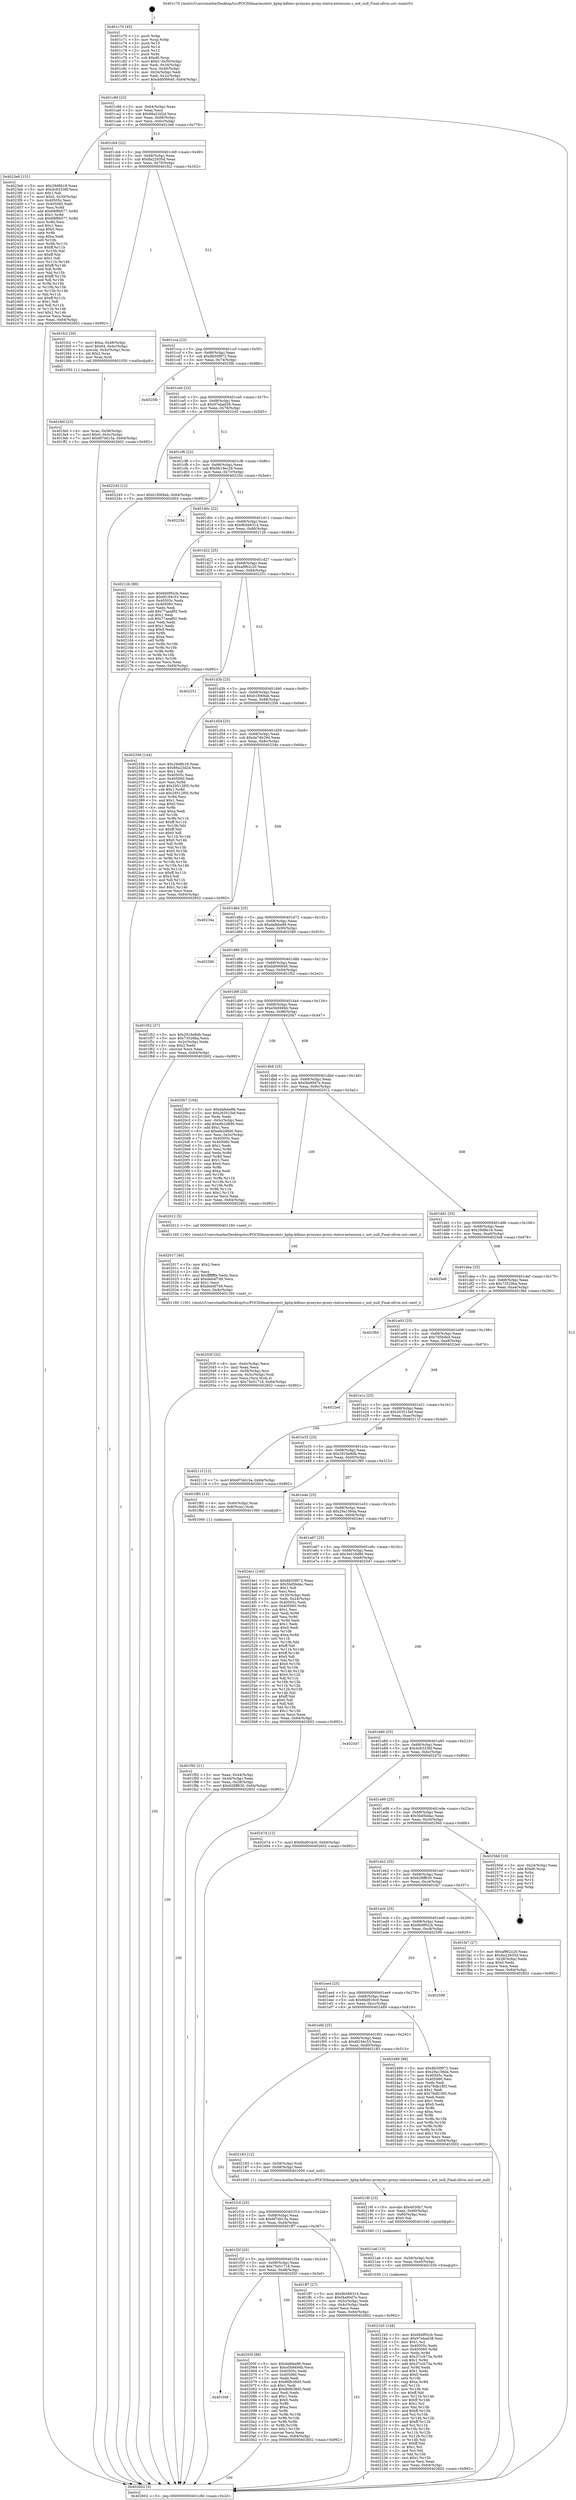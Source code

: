 digraph "0x401c70" {
  label = "0x401c70 (/mnt/c/Users/mathe/Desktop/tcc/POCII/binaries/extr_kphp-kdbmc-proxymc-proxy-statsx-extension.c_not_null_Final-ollvm.out::main(0))"
  labelloc = "t"
  node[shape=record]

  Entry [label="",width=0.3,height=0.3,shape=circle,fillcolor=black,style=filled]
  "0x401c9d" [label="{
     0x401c9d [23]\l
     | [instrs]\l
     &nbsp;&nbsp;0x401c9d \<+3\>: mov -0x64(%rbp),%eax\l
     &nbsp;&nbsp;0x401ca0 \<+2\>: mov %eax,%ecx\l
     &nbsp;&nbsp;0x401ca2 \<+6\>: sub $0x88a23d2d,%ecx\l
     &nbsp;&nbsp;0x401ca8 \<+3\>: mov %eax,-0x68(%rbp)\l
     &nbsp;&nbsp;0x401cab \<+3\>: mov %ecx,-0x6c(%rbp)\l
     &nbsp;&nbsp;0x401cae \<+6\>: je 00000000004023e6 \<main+0x776\>\l
  }"]
  "0x4023e6" [label="{
     0x4023e6 [151]\l
     | [instrs]\l
     &nbsp;&nbsp;0x4023e6 \<+5\>: mov $0x29d8b18,%eax\l
     &nbsp;&nbsp;0x4023eb \<+5\>: mov $0x4c63336f,%ecx\l
     &nbsp;&nbsp;0x4023f0 \<+2\>: mov $0x1,%dl\l
     &nbsp;&nbsp;0x4023f2 \<+7\>: movl $0x0,-0x30(%rbp)\l
     &nbsp;&nbsp;0x4023f9 \<+7\>: mov 0x40505c,%esi\l
     &nbsp;&nbsp;0x402400 \<+7\>: mov 0x405060,%edi\l
     &nbsp;&nbsp;0x402407 \<+3\>: mov %esi,%r8d\l
     &nbsp;&nbsp;0x40240a \<+7\>: add $0x68f8b077,%r8d\l
     &nbsp;&nbsp;0x402411 \<+4\>: sub $0x1,%r8d\l
     &nbsp;&nbsp;0x402415 \<+7\>: sub $0x68f8b077,%r8d\l
     &nbsp;&nbsp;0x40241c \<+4\>: imul %r8d,%esi\l
     &nbsp;&nbsp;0x402420 \<+3\>: and $0x1,%esi\l
     &nbsp;&nbsp;0x402423 \<+3\>: cmp $0x0,%esi\l
     &nbsp;&nbsp;0x402426 \<+4\>: sete %r9b\l
     &nbsp;&nbsp;0x40242a \<+3\>: cmp $0xa,%edi\l
     &nbsp;&nbsp;0x40242d \<+4\>: setl %r10b\l
     &nbsp;&nbsp;0x402431 \<+3\>: mov %r9b,%r11b\l
     &nbsp;&nbsp;0x402434 \<+4\>: xor $0xff,%r11b\l
     &nbsp;&nbsp;0x402438 \<+3\>: mov %r10b,%bl\l
     &nbsp;&nbsp;0x40243b \<+3\>: xor $0xff,%bl\l
     &nbsp;&nbsp;0x40243e \<+3\>: xor $0x1,%dl\l
     &nbsp;&nbsp;0x402441 \<+3\>: mov %r11b,%r14b\l
     &nbsp;&nbsp;0x402444 \<+4\>: and $0xff,%r14b\l
     &nbsp;&nbsp;0x402448 \<+3\>: and %dl,%r9b\l
     &nbsp;&nbsp;0x40244b \<+3\>: mov %bl,%r15b\l
     &nbsp;&nbsp;0x40244e \<+4\>: and $0xff,%r15b\l
     &nbsp;&nbsp;0x402452 \<+3\>: and %dl,%r10b\l
     &nbsp;&nbsp;0x402455 \<+3\>: or %r9b,%r14b\l
     &nbsp;&nbsp;0x402458 \<+3\>: or %r10b,%r15b\l
     &nbsp;&nbsp;0x40245b \<+3\>: xor %r15b,%r14b\l
     &nbsp;&nbsp;0x40245e \<+3\>: or %bl,%r11b\l
     &nbsp;&nbsp;0x402461 \<+4\>: xor $0xff,%r11b\l
     &nbsp;&nbsp;0x402465 \<+3\>: or $0x1,%dl\l
     &nbsp;&nbsp;0x402468 \<+3\>: and %dl,%r11b\l
     &nbsp;&nbsp;0x40246b \<+3\>: or %r11b,%r14b\l
     &nbsp;&nbsp;0x40246e \<+4\>: test $0x1,%r14b\l
     &nbsp;&nbsp;0x402472 \<+3\>: cmovne %ecx,%eax\l
     &nbsp;&nbsp;0x402475 \<+3\>: mov %eax,-0x64(%rbp)\l
     &nbsp;&nbsp;0x402478 \<+5\>: jmp 0000000000402602 \<main+0x992\>\l
  }"]
  "0x401cb4" [label="{
     0x401cb4 [22]\l
     | [instrs]\l
     &nbsp;&nbsp;0x401cb4 \<+5\>: jmp 0000000000401cb9 \<main+0x49\>\l
     &nbsp;&nbsp;0x401cb9 \<+3\>: mov -0x68(%rbp),%eax\l
     &nbsp;&nbsp;0x401cbc \<+5\>: sub $0x8a22935d,%eax\l
     &nbsp;&nbsp;0x401cc1 \<+3\>: mov %eax,-0x70(%rbp)\l
     &nbsp;&nbsp;0x401cc4 \<+6\>: je 0000000000401fc2 \<main+0x352\>\l
  }"]
  Exit [label="",width=0.3,height=0.3,shape=circle,fillcolor=black,style=filled,peripheries=2]
  "0x401fc2" [label="{
     0x401fc2 [30]\l
     | [instrs]\l
     &nbsp;&nbsp;0x401fc2 \<+7\>: movl $0xa,-0x48(%rbp)\l
     &nbsp;&nbsp;0x401fc9 \<+7\>: movl $0x64,-0x4c(%rbp)\l
     &nbsp;&nbsp;0x401fd0 \<+4\>: movslq -0x4c(%rbp),%rax\l
     &nbsp;&nbsp;0x401fd4 \<+4\>: shl $0x2,%rax\l
     &nbsp;&nbsp;0x401fd8 \<+3\>: mov %rax,%rdi\l
     &nbsp;&nbsp;0x401fdb \<+5\>: call 0000000000401050 \<malloc@plt\>\l
     | [calls]\l
     &nbsp;&nbsp;0x401050 \{1\} (unknown)\l
  }"]
  "0x401cca" [label="{
     0x401cca [22]\l
     | [instrs]\l
     &nbsp;&nbsp;0x401cca \<+5\>: jmp 0000000000401ccf \<main+0x5f\>\l
     &nbsp;&nbsp;0x401ccf \<+3\>: mov -0x68(%rbp),%eax\l
     &nbsp;&nbsp;0x401cd2 \<+5\>: sub $0x8b50f972,%eax\l
     &nbsp;&nbsp;0x401cd7 \<+3\>: mov %eax,-0x74(%rbp)\l
     &nbsp;&nbsp;0x401cda \<+6\>: je 00000000004025fb \<main+0x98b\>\l
  }"]
  "0x4021b5" [label="{
     0x4021b5 [144]\l
     | [instrs]\l
     &nbsp;&nbsp;0x4021b5 \<+5\>: mov $0x6b0f92cb,%eax\l
     &nbsp;&nbsp;0x4021ba \<+5\>: mov $0x97ebad38,%esi\l
     &nbsp;&nbsp;0x4021bf \<+2\>: mov $0x1,%cl\l
     &nbsp;&nbsp;0x4021c1 \<+7\>: mov 0x40505c,%edx\l
     &nbsp;&nbsp;0x4021c8 \<+8\>: mov 0x405060,%r8d\l
     &nbsp;&nbsp;0x4021d0 \<+3\>: mov %edx,%r9d\l
     &nbsp;&nbsp;0x4021d3 \<+7\>: sub $0x37ccb73a,%r9d\l
     &nbsp;&nbsp;0x4021da \<+4\>: sub $0x1,%r9d\l
     &nbsp;&nbsp;0x4021de \<+7\>: add $0x37ccb73a,%r9d\l
     &nbsp;&nbsp;0x4021e5 \<+4\>: imul %r9d,%edx\l
     &nbsp;&nbsp;0x4021e9 \<+3\>: and $0x1,%edx\l
     &nbsp;&nbsp;0x4021ec \<+3\>: cmp $0x0,%edx\l
     &nbsp;&nbsp;0x4021ef \<+4\>: sete %r10b\l
     &nbsp;&nbsp;0x4021f3 \<+4\>: cmp $0xa,%r8d\l
     &nbsp;&nbsp;0x4021f7 \<+4\>: setl %r11b\l
     &nbsp;&nbsp;0x4021fb \<+3\>: mov %r10b,%bl\l
     &nbsp;&nbsp;0x4021fe \<+3\>: xor $0xff,%bl\l
     &nbsp;&nbsp;0x402201 \<+3\>: mov %r11b,%r14b\l
     &nbsp;&nbsp;0x402204 \<+4\>: xor $0xff,%r14b\l
     &nbsp;&nbsp;0x402208 \<+3\>: xor $0x1,%cl\l
     &nbsp;&nbsp;0x40220b \<+3\>: mov %bl,%r15b\l
     &nbsp;&nbsp;0x40220e \<+4\>: and $0xff,%r15b\l
     &nbsp;&nbsp;0x402212 \<+3\>: and %cl,%r10b\l
     &nbsp;&nbsp;0x402215 \<+3\>: mov %r14b,%r12b\l
     &nbsp;&nbsp;0x402218 \<+4\>: and $0xff,%r12b\l
     &nbsp;&nbsp;0x40221c \<+3\>: and %cl,%r11b\l
     &nbsp;&nbsp;0x40221f \<+3\>: or %r10b,%r15b\l
     &nbsp;&nbsp;0x402222 \<+3\>: or %r11b,%r12b\l
     &nbsp;&nbsp;0x402225 \<+3\>: xor %r12b,%r15b\l
     &nbsp;&nbsp;0x402228 \<+3\>: or %r14b,%bl\l
     &nbsp;&nbsp;0x40222b \<+3\>: xor $0xff,%bl\l
     &nbsp;&nbsp;0x40222e \<+3\>: or $0x1,%cl\l
     &nbsp;&nbsp;0x402231 \<+2\>: and %cl,%bl\l
     &nbsp;&nbsp;0x402233 \<+3\>: or %bl,%r15b\l
     &nbsp;&nbsp;0x402236 \<+4\>: test $0x1,%r15b\l
     &nbsp;&nbsp;0x40223a \<+3\>: cmovne %esi,%eax\l
     &nbsp;&nbsp;0x40223d \<+3\>: mov %eax,-0x64(%rbp)\l
     &nbsp;&nbsp;0x402240 \<+5\>: jmp 0000000000402602 \<main+0x992\>\l
  }"]
  "0x4025fb" [label="{
     0x4025fb\l
  }", style=dashed]
  "0x401ce0" [label="{
     0x401ce0 [22]\l
     | [instrs]\l
     &nbsp;&nbsp;0x401ce0 \<+5\>: jmp 0000000000401ce5 \<main+0x75\>\l
     &nbsp;&nbsp;0x401ce5 \<+3\>: mov -0x68(%rbp),%eax\l
     &nbsp;&nbsp;0x401ce8 \<+5\>: sub $0x97ebad38,%eax\l
     &nbsp;&nbsp;0x401ced \<+3\>: mov %eax,-0x78(%rbp)\l
     &nbsp;&nbsp;0x401cf0 \<+6\>: je 0000000000402245 \<main+0x5d5\>\l
  }"]
  "0x4021a6" [label="{
     0x4021a6 [15]\l
     | [instrs]\l
     &nbsp;&nbsp;0x4021a6 \<+4\>: mov -0x58(%rbp),%rdi\l
     &nbsp;&nbsp;0x4021aa \<+6\>: mov %eax,-0xe0(%rbp)\l
     &nbsp;&nbsp;0x4021b0 \<+5\>: call 0000000000401030 \<free@plt\>\l
     | [calls]\l
     &nbsp;&nbsp;0x401030 \{1\} (unknown)\l
  }"]
  "0x402245" [label="{
     0x402245 [12]\l
     | [instrs]\l
     &nbsp;&nbsp;0x402245 \<+7\>: movl $0xb1f069ab,-0x64(%rbp)\l
     &nbsp;&nbsp;0x40224c \<+5\>: jmp 0000000000402602 \<main+0x992\>\l
  }"]
  "0x401cf6" [label="{
     0x401cf6 [22]\l
     | [instrs]\l
     &nbsp;&nbsp;0x401cf6 \<+5\>: jmp 0000000000401cfb \<main+0x8b\>\l
     &nbsp;&nbsp;0x401cfb \<+3\>: mov -0x68(%rbp),%eax\l
     &nbsp;&nbsp;0x401cfe \<+5\>: sub $0x9b19ec28,%eax\l
     &nbsp;&nbsp;0x401d03 \<+3\>: mov %eax,-0x7c(%rbp)\l
     &nbsp;&nbsp;0x401d06 \<+6\>: je 000000000040225d \<main+0x5ed\>\l
  }"]
  "0x40218f" [label="{
     0x40218f [23]\l
     | [instrs]\l
     &nbsp;&nbsp;0x40218f \<+10\>: movabs $0x4030b7,%rdi\l
     &nbsp;&nbsp;0x402199 \<+3\>: mov %eax,-0x60(%rbp)\l
     &nbsp;&nbsp;0x40219c \<+3\>: mov -0x60(%rbp),%esi\l
     &nbsp;&nbsp;0x40219f \<+2\>: mov $0x0,%al\l
     &nbsp;&nbsp;0x4021a1 \<+5\>: call 0000000000401040 \<printf@plt\>\l
     | [calls]\l
     &nbsp;&nbsp;0x401040 \{1\} (unknown)\l
  }"]
  "0x40225d" [label="{
     0x40225d\l
  }", style=dashed]
  "0x401d0c" [label="{
     0x401d0c [22]\l
     | [instrs]\l
     &nbsp;&nbsp;0x401d0c \<+5\>: jmp 0000000000401d11 \<main+0xa1\>\l
     &nbsp;&nbsp;0x401d11 \<+3\>: mov -0x68(%rbp),%eax\l
     &nbsp;&nbsp;0x401d14 \<+5\>: sub $0x9b566314,%eax\l
     &nbsp;&nbsp;0x401d19 \<+3\>: mov %eax,-0x80(%rbp)\l
     &nbsp;&nbsp;0x401d1c \<+6\>: je 000000000040212b \<main+0x4bb\>\l
  }"]
  "0x401f48" [label="{
     0x401f48\l
  }", style=dashed]
  "0x40212b" [label="{
     0x40212b [88]\l
     | [instrs]\l
     &nbsp;&nbsp;0x40212b \<+5\>: mov $0x6b0f92cb,%eax\l
     &nbsp;&nbsp;0x402130 \<+5\>: mov $0x6f194c53,%ecx\l
     &nbsp;&nbsp;0x402135 \<+7\>: mov 0x40505c,%edx\l
     &nbsp;&nbsp;0x40213c \<+7\>: mov 0x405060,%esi\l
     &nbsp;&nbsp;0x402143 \<+2\>: mov %edx,%edi\l
     &nbsp;&nbsp;0x402145 \<+6\>: add $0x77aeaf92,%edi\l
     &nbsp;&nbsp;0x40214b \<+3\>: sub $0x1,%edi\l
     &nbsp;&nbsp;0x40214e \<+6\>: sub $0x77aeaf92,%edi\l
     &nbsp;&nbsp;0x402154 \<+3\>: imul %edi,%edx\l
     &nbsp;&nbsp;0x402157 \<+3\>: and $0x1,%edx\l
     &nbsp;&nbsp;0x40215a \<+3\>: cmp $0x0,%edx\l
     &nbsp;&nbsp;0x40215d \<+4\>: sete %r8b\l
     &nbsp;&nbsp;0x402161 \<+3\>: cmp $0xa,%esi\l
     &nbsp;&nbsp;0x402164 \<+4\>: setl %r9b\l
     &nbsp;&nbsp;0x402168 \<+3\>: mov %r8b,%r10b\l
     &nbsp;&nbsp;0x40216b \<+3\>: and %r9b,%r10b\l
     &nbsp;&nbsp;0x40216e \<+3\>: xor %r9b,%r8b\l
     &nbsp;&nbsp;0x402171 \<+3\>: or %r8b,%r10b\l
     &nbsp;&nbsp;0x402174 \<+4\>: test $0x1,%r10b\l
     &nbsp;&nbsp;0x402178 \<+3\>: cmovne %ecx,%eax\l
     &nbsp;&nbsp;0x40217b \<+3\>: mov %eax,-0x64(%rbp)\l
     &nbsp;&nbsp;0x40217e \<+5\>: jmp 0000000000402602 \<main+0x992\>\l
  }"]
  "0x401d22" [label="{
     0x401d22 [25]\l
     | [instrs]\l
     &nbsp;&nbsp;0x401d22 \<+5\>: jmp 0000000000401d27 \<main+0xb7\>\l
     &nbsp;&nbsp;0x401d27 \<+3\>: mov -0x68(%rbp),%eax\l
     &nbsp;&nbsp;0x401d2a \<+5\>: sub $0xaf962c20,%eax\l
     &nbsp;&nbsp;0x401d2f \<+6\>: mov %eax,-0x84(%rbp)\l
     &nbsp;&nbsp;0x401d35 \<+6\>: je 0000000000402251 \<main+0x5e1\>\l
  }"]
  "0x40205f" [label="{
     0x40205f [88]\l
     | [instrs]\l
     &nbsp;&nbsp;0x40205f \<+5\>: mov $0xdafebe86,%eax\l
     &nbsp;&nbsp;0x402064 \<+5\>: mov $0xe5b9494b,%ecx\l
     &nbsp;&nbsp;0x402069 \<+7\>: mov 0x40505c,%edx\l
     &nbsp;&nbsp;0x402070 \<+7\>: mov 0x405060,%esi\l
     &nbsp;&nbsp;0x402077 \<+2\>: mov %edx,%edi\l
     &nbsp;&nbsp;0x402079 \<+6\>: sub $0x86fb38d5,%edi\l
     &nbsp;&nbsp;0x40207f \<+3\>: sub $0x1,%edi\l
     &nbsp;&nbsp;0x402082 \<+6\>: add $0x86fb38d5,%edi\l
     &nbsp;&nbsp;0x402088 \<+3\>: imul %edi,%edx\l
     &nbsp;&nbsp;0x40208b \<+3\>: and $0x1,%edx\l
     &nbsp;&nbsp;0x40208e \<+3\>: cmp $0x0,%edx\l
     &nbsp;&nbsp;0x402091 \<+4\>: sete %r8b\l
     &nbsp;&nbsp;0x402095 \<+3\>: cmp $0xa,%esi\l
     &nbsp;&nbsp;0x402098 \<+4\>: setl %r9b\l
     &nbsp;&nbsp;0x40209c \<+3\>: mov %r8b,%r10b\l
     &nbsp;&nbsp;0x40209f \<+3\>: and %r9b,%r10b\l
     &nbsp;&nbsp;0x4020a2 \<+3\>: xor %r9b,%r8b\l
     &nbsp;&nbsp;0x4020a5 \<+3\>: or %r8b,%r10b\l
     &nbsp;&nbsp;0x4020a8 \<+4\>: test $0x1,%r10b\l
     &nbsp;&nbsp;0x4020ac \<+3\>: cmovne %ecx,%eax\l
     &nbsp;&nbsp;0x4020af \<+3\>: mov %eax,-0x64(%rbp)\l
     &nbsp;&nbsp;0x4020b2 \<+5\>: jmp 0000000000402602 \<main+0x992\>\l
  }"]
  "0x402251" [label="{
     0x402251\l
  }", style=dashed]
  "0x401d3b" [label="{
     0x401d3b [25]\l
     | [instrs]\l
     &nbsp;&nbsp;0x401d3b \<+5\>: jmp 0000000000401d40 \<main+0xd0\>\l
     &nbsp;&nbsp;0x401d40 \<+3\>: mov -0x68(%rbp),%eax\l
     &nbsp;&nbsp;0x401d43 \<+5\>: sub $0xb1f069ab,%eax\l
     &nbsp;&nbsp;0x401d48 \<+6\>: mov %eax,-0x88(%rbp)\l
     &nbsp;&nbsp;0x401d4e \<+6\>: je 0000000000402356 \<main+0x6e6\>\l
  }"]
  "0x40203f" [label="{
     0x40203f [32]\l
     | [instrs]\l
     &nbsp;&nbsp;0x40203f \<+6\>: mov -0xdc(%rbp),%ecx\l
     &nbsp;&nbsp;0x402045 \<+3\>: imul %eax,%ecx\l
     &nbsp;&nbsp;0x402048 \<+4\>: mov -0x58(%rbp),%rsi\l
     &nbsp;&nbsp;0x40204c \<+4\>: movslq -0x5c(%rbp),%rdi\l
     &nbsp;&nbsp;0x402050 \<+3\>: mov %ecx,(%rsi,%rdi,4)\l
     &nbsp;&nbsp;0x402053 \<+7\>: movl $0x75e51718,-0x64(%rbp)\l
     &nbsp;&nbsp;0x40205a \<+5\>: jmp 0000000000402602 \<main+0x992\>\l
  }"]
  "0x402356" [label="{
     0x402356 [144]\l
     | [instrs]\l
     &nbsp;&nbsp;0x402356 \<+5\>: mov $0x29d8b18,%eax\l
     &nbsp;&nbsp;0x40235b \<+5\>: mov $0x88a23d2d,%ecx\l
     &nbsp;&nbsp;0x402360 \<+2\>: mov $0x1,%dl\l
     &nbsp;&nbsp;0x402362 \<+7\>: mov 0x40505c,%esi\l
     &nbsp;&nbsp;0x402369 \<+7\>: mov 0x405060,%edi\l
     &nbsp;&nbsp;0x402370 \<+3\>: mov %esi,%r8d\l
     &nbsp;&nbsp;0x402373 \<+7\>: add $0x29512f05,%r8d\l
     &nbsp;&nbsp;0x40237a \<+4\>: sub $0x1,%r8d\l
     &nbsp;&nbsp;0x40237e \<+7\>: sub $0x29512f05,%r8d\l
     &nbsp;&nbsp;0x402385 \<+4\>: imul %r8d,%esi\l
     &nbsp;&nbsp;0x402389 \<+3\>: and $0x1,%esi\l
     &nbsp;&nbsp;0x40238c \<+3\>: cmp $0x0,%esi\l
     &nbsp;&nbsp;0x40238f \<+4\>: sete %r9b\l
     &nbsp;&nbsp;0x402393 \<+3\>: cmp $0xa,%edi\l
     &nbsp;&nbsp;0x402396 \<+4\>: setl %r10b\l
     &nbsp;&nbsp;0x40239a \<+3\>: mov %r9b,%r11b\l
     &nbsp;&nbsp;0x40239d \<+4\>: xor $0xff,%r11b\l
     &nbsp;&nbsp;0x4023a1 \<+3\>: mov %r10b,%bl\l
     &nbsp;&nbsp;0x4023a4 \<+3\>: xor $0xff,%bl\l
     &nbsp;&nbsp;0x4023a7 \<+3\>: xor $0x0,%dl\l
     &nbsp;&nbsp;0x4023aa \<+3\>: mov %r11b,%r14b\l
     &nbsp;&nbsp;0x4023ad \<+4\>: and $0x0,%r14b\l
     &nbsp;&nbsp;0x4023b1 \<+3\>: and %dl,%r9b\l
     &nbsp;&nbsp;0x4023b4 \<+3\>: mov %bl,%r15b\l
     &nbsp;&nbsp;0x4023b7 \<+4\>: and $0x0,%r15b\l
     &nbsp;&nbsp;0x4023bb \<+3\>: and %dl,%r10b\l
     &nbsp;&nbsp;0x4023be \<+3\>: or %r9b,%r14b\l
     &nbsp;&nbsp;0x4023c1 \<+3\>: or %r10b,%r15b\l
     &nbsp;&nbsp;0x4023c4 \<+3\>: xor %r15b,%r14b\l
     &nbsp;&nbsp;0x4023c7 \<+3\>: or %bl,%r11b\l
     &nbsp;&nbsp;0x4023ca \<+4\>: xor $0xff,%r11b\l
     &nbsp;&nbsp;0x4023ce \<+3\>: or $0x0,%dl\l
     &nbsp;&nbsp;0x4023d1 \<+3\>: and %dl,%r11b\l
     &nbsp;&nbsp;0x4023d4 \<+3\>: or %r11b,%r14b\l
     &nbsp;&nbsp;0x4023d7 \<+4\>: test $0x1,%r14b\l
     &nbsp;&nbsp;0x4023db \<+3\>: cmovne %ecx,%eax\l
     &nbsp;&nbsp;0x4023de \<+3\>: mov %eax,-0x64(%rbp)\l
     &nbsp;&nbsp;0x4023e1 \<+5\>: jmp 0000000000402602 \<main+0x992\>\l
  }"]
  "0x401d54" [label="{
     0x401d54 [25]\l
     | [instrs]\l
     &nbsp;&nbsp;0x401d54 \<+5\>: jmp 0000000000401d59 \<main+0xe9\>\l
     &nbsp;&nbsp;0x401d59 \<+3\>: mov -0x68(%rbp),%eax\l
     &nbsp;&nbsp;0x401d5c \<+5\>: sub $0xda74b29d,%eax\l
     &nbsp;&nbsp;0x401d61 \<+6\>: mov %eax,-0x8c(%rbp)\l
     &nbsp;&nbsp;0x401d67 \<+6\>: je 000000000040234a \<main+0x6da\>\l
  }"]
  "0x402017" [label="{
     0x402017 [40]\l
     | [instrs]\l
     &nbsp;&nbsp;0x402017 \<+5\>: mov $0x2,%ecx\l
     &nbsp;&nbsp;0x40201c \<+1\>: cltd\l
     &nbsp;&nbsp;0x40201d \<+2\>: idiv %ecx\l
     &nbsp;&nbsp;0x40201f \<+6\>: imul $0xfffffffe,%edx,%ecx\l
     &nbsp;&nbsp;0x402025 \<+6\>: add $0xdeb4f749,%ecx\l
     &nbsp;&nbsp;0x40202b \<+3\>: add $0x1,%ecx\l
     &nbsp;&nbsp;0x40202e \<+6\>: sub $0xdeb4f749,%ecx\l
     &nbsp;&nbsp;0x402034 \<+6\>: mov %ecx,-0xdc(%rbp)\l
     &nbsp;&nbsp;0x40203a \<+5\>: call 0000000000401160 \<next_i\>\l
     | [calls]\l
     &nbsp;&nbsp;0x401160 \{100\} (/mnt/c/Users/mathe/Desktop/tcc/POCII/binaries/extr_kphp-kdbmc-proxymc-proxy-statsx-extension.c_not_null_Final-ollvm.out::next_i)\l
  }"]
  "0x40234a" [label="{
     0x40234a\l
  }", style=dashed]
  "0x401d6d" [label="{
     0x401d6d [25]\l
     | [instrs]\l
     &nbsp;&nbsp;0x401d6d \<+5\>: jmp 0000000000401d72 \<main+0x102\>\l
     &nbsp;&nbsp;0x401d72 \<+3\>: mov -0x68(%rbp),%eax\l
     &nbsp;&nbsp;0x401d75 \<+5\>: sub $0xdafebe86,%eax\l
     &nbsp;&nbsp;0x401d7a \<+6\>: mov %eax,-0x90(%rbp)\l
     &nbsp;&nbsp;0x401d80 \<+6\>: je 0000000000402580 \<main+0x910\>\l
  }"]
  "0x401f2f" [label="{
     0x401f2f [25]\l
     | [instrs]\l
     &nbsp;&nbsp;0x401f2f \<+5\>: jmp 0000000000401f34 \<main+0x2c4\>\l
     &nbsp;&nbsp;0x401f34 \<+3\>: mov -0x68(%rbp),%eax\l
     &nbsp;&nbsp;0x401f37 \<+5\>: sub $0x75e51718,%eax\l
     &nbsp;&nbsp;0x401f3c \<+6\>: mov %eax,-0xd8(%rbp)\l
     &nbsp;&nbsp;0x401f42 \<+6\>: je 000000000040205f \<main+0x3ef\>\l
  }"]
  "0x402580" [label="{
     0x402580\l
  }", style=dashed]
  "0x401d86" [label="{
     0x401d86 [25]\l
     | [instrs]\l
     &nbsp;&nbsp;0x401d86 \<+5\>: jmp 0000000000401d8b \<main+0x11b\>\l
     &nbsp;&nbsp;0x401d8b \<+3\>: mov -0x68(%rbp),%eax\l
     &nbsp;&nbsp;0x401d8e \<+5\>: sub $0xdd006640,%eax\l
     &nbsp;&nbsp;0x401d93 \<+6\>: mov %eax,-0x94(%rbp)\l
     &nbsp;&nbsp;0x401d99 \<+6\>: je 0000000000401f52 \<main+0x2e2\>\l
  }"]
  "0x401ff7" [label="{
     0x401ff7 [27]\l
     | [instrs]\l
     &nbsp;&nbsp;0x401ff7 \<+5\>: mov $0x9b566314,%eax\l
     &nbsp;&nbsp;0x401ffc \<+5\>: mov $0xf4a90d7e,%ecx\l
     &nbsp;&nbsp;0x402001 \<+3\>: mov -0x5c(%rbp),%edx\l
     &nbsp;&nbsp;0x402004 \<+3\>: cmp -0x4c(%rbp),%edx\l
     &nbsp;&nbsp;0x402007 \<+3\>: cmovl %ecx,%eax\l
     &nbsp;&nbsp;0x40200a \<+3\>: mov %eax,-0x64(%rbp)\l
     &nbsp;&nbsp;0x40200d \<+5\>: jmp 0000000000402602 \<main+0x992\>\l
  }"]
  "0x401f52" [label="{
     0x401f52 [27]\l
     | [instrs]\l
     &nbsp;&nbsp;0x401f52 \<+5\>: mov $0x2916e8db,%eax\l
     &nbsp;&nbsp;0x401f57 \<+5\>: mov $0x73529ba,%ecx\l
     &nbsp;&nbsp;0x401f5c \<+3\>: mov -0x2c(%rbp),%edx\l
     &nbsp;&nbsp;0x401f5f \<+3\>: cmp $0x2,%edx\l
     &nbsp;&nbsp;0x401f62 \<+3\>: cmovne %ecx,%eax\l
     &nbsp;&nbsp;0x401f65 \<+3\>: mov %eax,-0x64(%rbp)\l
     &nbsp;&nbsp;0x401f68 \<+5\>: jmp 0000000000402602 \<main+0x992\>\l
  }"]
  "0x401d9f" [label="{
     0x401d9f [25]\l
     | [instrs]\l
     &nbsp;&nbsp;0x401d9f \<+5\>: jmp 0000000000401da4 \<main+0x134\>\l
     &nbsp;&nbsp;0x401da4 \<+3\>: mov -0x68(%rbp),%eax\l
     &nbsp;&nbsp;0x401da7 \<+5\>: sub $0xe5b9494b,%eax\l
     &nbsp;&nbsp;0x401dac \<+6\>: mov %eax,-0x98(%rbp)\l
     &nbsp;&nbsp;0x401db2 \<+6\>: je 00000000004020b7 \<main+0x447\>\l
  }"]
  "0x402602" [label="{
     0x402602 [5]\l
     | [instrs]\l
     &nbsp;&nbsp;0x402602 \<+5\>: jmp 0000000000401c9d \<main+0x2d\>\l
  }"]
  "0x401c70" [label="{
     0x401c70 [45]\l
     | [instrs]\l
     &nbsp;&nbsp;0x401c70 \<+1\>: push %rbp\l
     &nbsp;&nbsp;0x401c71 \<+3\>: mov %rsp,%rbp\l
     &nbsp;&nbsp;0x401c74 \<+2\>: push %r15\l
     &nbsp;&nbsp;0x401c76 \<+2\>: push %r14\l
     &nbsp;&nbsp;0x401c78 \<+2\>: push %r12\l
     &nbsp;&nbsp;0x401c7a \<+1\>: push %rbx\l
     &nbsp;&nbsp;0x401c7b \<+7\>: sub $0xd0,%rsp\l
     &nbsp;&nbsp;0x401c82 \<+7\>: movl $0x0,-0x30(%rbp)\l
     &nbsp;&nbsp;0x401c89 \<+3\>: mov %edi,-0x34(%rbp)\l
     &nbsp;&nbsp;0x401c8c \<+4\>: mov %rsi,-0x40(%rbp)\l
     &nbsp;&nbsp;0x401c90 \<+3\>: mov -0x34(%rbp),%edi\l
     &nbsp;&nbsp;0x401c93 \<+3\>: mov %edi,-0x2c(%rbp)\l
     &nbsp;&nbsp;0x401c96 \<+7\>: movl $0xdd006640,-0x64(%rbp)\l
  }"]
  "0x401f16" [label="{
     0x401f16 [25]\l
     | [instrs]\l
     &nbsp;&nbsp;0x401f16 \<+5\>: jmp 0000000000401f1b \<main+0x2ab\>\l
     &nbsp;&nbsp;0x401f1b \<+3\>: mov -0x68(%rbp),%eax\l
     &nbsp;&nbsp;0x401f1e \<+5\>: sub $0x6f7dd15a,%eax\l
     &nbsp;&nbsp;0x401f23 \<+6\>: mov %eax,-0xd4(%rbp)\l
     &nbsp;&nbsp;0x401f29 \<+6\>: je 0000000000401ff7 \<main+0x387\>\l
  }"]
  "0x4020b7" [label="{
     0x4020b7 [104]\l
     | [instrs]\l
     &nbsp;&nbsp;0x4020b7 \<+5\>: mov $0xdafebe86,%eax\l
     &nbsp;&nbsp;0x4020bc \<+5\>: mov $0x263515ef,%ecx\l
     &nbsp;&nbsp;0x4020c1 \<+2\>: xor %edx,%edx\l
     &nbsp;&nbsp;0x4020c3 \<+3\>: mov -0x5c(%rbp),%esi\l
     &nbsp;&nbsp;0x4020c6 \<+6\>: add $0xefe2d8d0,%esi\l
     &nbsp;&nbsp;0x4020cc \<+3\>: add $0x1,%esi\l
     &nbsp;&nbsp;0x4020cf \<+6\>: sub $0xefe2d8d0,%esi\l
     &nbsp;&nbsp;0x4020d5 \<+3\>: mov %esi,-0x5c(%rbp)\l
     &nbsp;&nbsp;0x4020d8 \<+7\>: mov 0x40505c,%esi\l
     &nbsp;&nbsp;0x4020df \<+7\>: mov 0x405060,%edi\l
     &nbsp;&nbsp;0x4020e6 \<+3\>: sub $0x1,%edx\l
     &nbsp;&nbsp;0x4020e9 \<+3\>: mov %esi,%r8d\l
     &nbsp;&nbsp;0x4020ec \<+3\>: add %edx,%r8d\l
     &nbsp;&nbsp;0x4020ef \<+4\>: imul %r8d,%esi\l
     &nbsp;&nbsp;0x4020f3 \<+3\>: and $0x1,%esi\l
     &nbsp;&nbsp;0x4020f6 \<+3\>: cmp $0x0,%esi\l
     &nbsp;&nbsp;0x4020f9 \<+4\>: sete %r9b\l
     &nbsp;&nbsp;0x4020fd \<+3\>: cmp $0xa,%edi\l
     &nbsp;&nbsp;0x402100 \<+4\>: setl %r10b\l
     &nbsp;&nbsp;0x402104 \<+3\>: mov %r9b,%r11b\l
     &nbsp;&nbsp;0x402107 \<+3\>: and %r10b,%r11b\l
     &nbsp;&nbsp;0x40210a \<+3\>: xor %r10b,%r9b\l
     &nbsp;&nbsp;0x40210d \<+3\>: or %r9b,%r11b\l
     &nbsp;&nbsp;0x402110 \<+4\>: test $0x1,%r11b\l
     &nbsp;&nbsp;0x402114 \<+3\>: cmovne %ecx,%eax\l
     &nbsp;&nbsp;0x402117 \<+3\>: mov %eax,-0x64(%rbp)\l
     &nbsp;&nbsp;0x40211a \<+5\>: jmp 0000000000402602 \<main+0x992\>\l
  }"]
  "0x401db8" [label="{
     0x401db8 [25]\l
     | [instrs]\l
     &nbsp;&nbsp;0x401db8 \<+5\>: jmp 0000000000401dbd \<main+0x14d\>\l
     &nbsp;&nbsp;0x401dbd \<+3\>: mov -0x68(%rbp),%eax\l
     &nbsp;&nbsp;0x401dc0 \<+5\>: sub $0xf4a90d7e,%eax\l
     &nbsp;&nbsp;0x401dc5 \<+6\>: mov %eax,-0x9c(%rbp)\l
     &nbsp;&nbsp;0x401dcb \<+6\>: je 0000000000402012 \<main+0x3a2\>\l
  }"]
  "0x402183" [label="{
     0x402183 [12]\l
     | [instrs]\l
     &nbsp;&nbsp;0x402183 \<+4\>: mov -0x58(%rbp),%rdi\l
     &nbsp;&nbsp;0x402187 \<+3\>: mov -0x48(%rbp),%esi\l
     &nbsp;&nbsp;0x40218a \<+5\>: call 0000000000401600 \<not_null\>\l
     | [calls]\l
     &nbsp;&nbsp;0x401600 \{1\} (/mnt/c/Users/mathe/Desktop/tcc/POCII/binaries/extr_kphp-kdbmc-proxymc-proxy-statsx-extension.c_not_null_Final-ollvm.out::not_null)\l
  }"]
  "0x402012" [label="{
     0x402012 [5]\l
     | [instrs]\l
     &nbsp;&nbsp;0x402012 \<+5\>: call 0000000000401160 \<next_i\>\l
     | [calls]\l
     &nbsp;&nbsp;0x401160 \{100\} (/mnt/c/Users/mathe/Desktop/tcc/POCII/binaries/extr_kphp-kdbmc-proxymc-proxy-statsx-extension.c_not_null_Final-ollvm.out::next_i)\l
  }"]
  "0x401dd1" [label="{
     0x401dd1 [25]\l
     | [instrs]\l
     &nbsp;&nbsp;0x401dd1 \<+5\>: jmp 0000000000401dd6 \<main+0x166\>\l
     &nbsp;&nbsp;0x401dd6 \<+3\>: mov -0x68(%rbp),%eax\l
     &nbsp;&nbsp;0x401dd9 \<+5\>: sub $0x29d8b18,%eax\l
     &nbsp;&nbsp;0x401dde \<+6\>: mov %eax,-0xa0(%rbp)\l
     &nbsp;&nbsp;0x401de4 \<+6\>: je 00000000004025e8 \<main+0x978\>\l
  }"]
  "0x401efd" [label="{
     0x401efd [25]\l
     | [instrs]\l
     &nbsp;&nbsp;0x401efd \<+5\>: jmp 0000000000401f02 \<main+0x292\>\l
     &nbsp;&nbsp;0x401f02 \<+3\>: mov -0x68(%rbp),%eax\l
     &nbsp;&nbsp;0x401f05 \<+5\>: sub $0x6f194c53,%eax\l
     &nbsp;&nbsp;0x401f0a \<+6\>: mov %eax,-0xd0(%rbp)\l
     &nbsp;&nbsp;0x401f10 \<+6\>: je 0000000000402183 \<main+0x513\>\l
  }"]
  "0x4025e8" [label="{
     0x4025e8\l
  }", style=dashed]
  "0x401dea" [label="{
     0x401dea [25]\l
     | [instrs]\l
     &nbsp;&nbsp;0x401dea \<+5\>: jmp 0000000000401def \<main+0x17f\>\l
     &nbsp;&nbsp;0x401def \<+3\>: mov -0x68(%rbp),%eax\l
     &nbsp;&nbsp;0x401df2 \<+5\>: sub $0x73529ba,%eax\l
     &nbsp;&nbsp;0x401df7 \<+6\>: mov %eax,-0xa4(%rbp)\l
     &nbsp;&nbsp;0x401dfd \<+6\>: je 0000000000401f6d \<main+0x2fd\>\l
  }"]
  "0x402489" [label="{
     0x402489 [88]\l
     | [instrs]\l
     &nbsp;&nbsp;0x402489 \<+5\>: mov $0x8b50f972,%eax\l
     &nbsp;&nbsp;0x40248e \<+5\>: mov $0x29a156da,%ecx\l
     &nbsp;&nbsp;0x402493 \<+7\>: mov 0x40505c,%edx\l
     &nbsp;&nbsp;0x40249a \<+7\>: mov 0x405060,%esi\l
     &nbsp;&nbsp;0x4024a1 \<+2\>: mov %edx,%edi\l
     &nbsp;&nbsp;0x4024a3 \<+6\>: sub $0x76db18f3,%edi\l
     &nbsp;&nbsp;0x4024a9 \<+3\>: sub $0x1,%edi\l
     &nbsp;&nbsp;0x4024ac \<+6\>: add $0x76db18f3,%edi\l
     &nbsp;&nbsp;0x4024b2 \<+3\>: imul %edi,%edx\l
     &nbsp;&nbsp;0x4024b5 \<+3\>: and $0x1,%edx\l
     &nbsp;&nbsp;0x4024b8 \<+3\>: cmp $0x0,%edx\l
     &nbsp;&nbsp;0x4024bb \<+4\>: sete %r8b\l
     &nbsp;&nbsp;0x4024bf \<+3\>: cmp $0xa,%esi\l
     &nbsp;&nbsp;0x4024c2 \<+4\>: setl %r9b\l
     &nbsp;&nbsp;0x4024c6 \<+3\>: mov %r8b,%r10b\l
     &nbsp;&nbsp;0x4024c9 \<+3\>: and %r9b,%r10b\l
     &nbsp;&nbsp;0x4024cc \<+3\>: xor %r9b,%r8b\l
     &nbsp;&nbsp;0x4024cf \<+3\>: or %r8b,%r10b\l
     &nbsp;&nbsp;0x4024d2 \<+4\>: test $0x1,%r10b\l
     &nbsp;&nbsp;0x4024d6 \<+3\>: cmovne %ecx,%eax\l
     &nbsp;&nbsp;0x4024d9 \<+3\>: mov %eax,-0x64(%rbp)\l
     &nbsp;&nbsp;0x4024dc \<+5\>: jmp 0000000000402602 \<main+0x992\>\l
  }"]
  "0x401f6d" [label="{
     0x401f6d\l
  }", style=dashed]
  "0x401e03" [label="{
     0x401e03 [25]\l
     | [instrs]\l
     &nbsp;&nbsp;0x401e03 \<+5\>: jmp 0000000000401e08 \<main+0x198\>\l
     &nbsp;&nbsp;0x401e08 \<+3\>: mov -0x68(%rbp),%eax\l
     &nbsp;&nbsp;0x401e0b \<+5\>: sub $0x7d56db4,%eax\l
     &nbsp;&nbsp;0x401e10 \<+6\>: mov %eax,-0xa8(%rbp)\l
     &nbsp;&nbsp;0x401e16 \<+6\>: je 00000000004022ed \<main+0x67d\>\l
  }"]
  "0x401ee4" [label="{
     0x401ee4 [25]\l
     | [instrs]\l
     &nbsp;&nbsp;0x401ee4 \<+5\>: jmp 0000000000401ee9 \<main+0x279\>\l
     &nbsp;&nbsp;0x401ee9 \<+3\>: mov -0x68(%rbp),%eax\l
     &nbsp;&nbsp;0x401eec \<+5\>: sub $0x6bd916c0,%eax\l
     &nbsp;&nbsp;0x401ef1 \<+6\>: mov %eax,-0xcc(%rbp)\l
     &nbsp;&nbsp;0x401ef7 \<+6\>: je 0000000000402489 \<main+0x819\>\l
  }"]
  "0x4022ed" [label="{
     0x4022ed\l
  }", style=dashed]
  "0x401e1c" [label="{
     0x401e1c [25]\l
     | [instrs]\l
     &nbsp;&nbsp;0x401e1c \<+5\>: jmp 0000000000401e21 \<main+0x1b1\>\l
     &nbsp;&nbsp;0x401e21 \<+3\>: mov -0x68(%rbp),%eax\l
     &nbsp;&nbsp;0x401e24 \<+5\>: sub $0x263515ef,%eax\l
     &nbsp;&nbsp;0x401e29 \<+6\>: mov %eax,-0xac(%rbp)\l
     &nbsp;&nbsp;0x401e2f \<+6\>: je 000000000040211f \<main+0x4af\>\l
  }"]
  "0x402599" [label="{
     0x402599\l
  }", style=dashed]
  "0x40211f" [label="{
     0x40211f [12]\l
     | [instrs]\l
     &nbsp;&nbsp;0x40211f \<+7\>: movl $0x6f7dd15a,-0x64(%rbp)\l
     &nbsp;&nbsp;0x402126 \<+5\>: jmp 0000000000402602 \<main+0x992\>\l
  }"]
  "0x401e35" [label="{
     0x401e35 [25]\l
     | [instrs]\l
     &nbsp;&nbsp;0x401e35 \<+5\>: jmp 0000000000401e3a \<main+0x1ca\>\l
     &nbsp;&nbsp;0x401e3a \<+3\>: mov -0x68(%rbp),%eax\l
     &nbsp;&nbsp;0x401e3d \<+5\>: sub $0x2916e8db,%eax\l
     &nbsp;&nbsp;0x401e42 \<+6\>: mov %eax,-0xb0(%rbp)\l
     &nbsp;&nbsp;0x401e48 \<+6\>: je 0000000000401f85 \<main+0x315\>\l
  }"]
  "0x401fe0" [label="{
     0x401fe0 [23]\l
     | [instrs]\l
     &nbsp;&nbsp;0x401fe0 \<+4\>: mov %rax,-0x58(%rbp)\l
     &nbsp;&nbsp;0x401fe4 \<+7\>: movl $0x0,-0x5c(%rbp)\l
     &nbsp;&nbsp;0x401feb \<+7\>: movl $0x6f7dd15a,-0x64(%rbp)\l
     &nbsp;&nbsp;0x401ff2 \<+5\>: jmp 0000000000402602 \<main+0x992\>\l
  }"]
  "0x401f85" [label="{
     0x401f85 [13]\l
     | [instrs]\l
     &nbsp;&nbsp;0x401f85 \<+4\>: mov -0x40(%rbp),%rax\l
     &nbsp;&nbsp;0x401f89 \<+4\>: mov 0x8(%rax),%rdi\l
     &nbsp;&nbsp;0x401f8d \<+5\>: call 0000000000401060 \<atoi@plt\>\l
     | [calls]\l
     &nbsp;&nbsp;0x401060 \{1\} (unknown)\l
  }"]
  "0x401e4e" [label="{
     0x401e4e [25]\l
     | [instrs]\l
     &nbsp;&nbsp;0x401e4e \<+5\>: jmp 0000000000401e53 \<main+0x1e3\>\l
     &nbsp;&nbsp;0x401e53 \<+3\>: mov -0x68(%rbp),%eax\l
     &nbsp;&nbsp;0x401e56 \<+5\>: sub $0x29a156da,%eax\l
     &nbsp;&nbsp;0x401e5b \<+6\>: mov %eax,-0xb4(%rbp)\l
     &nbsp;&nbsp;0x401e61 \<+6\>: je 00000000004024e1 \<main+0x871\>\l
  }"]
  "0x401f92" [label="{
     0x401f92 [21]\l
     | [instrs]\l
     &nbsp;&nbsp;0x401f92 \<+3\>: mov %eax,-0x44(%rbp)\l
     &nbsp;&nbsp;0x401f95 \<+3\>: mov -0x44(%rbp),%eax\l
     &nbsp;&nbsp;0x401f98 \<+3\>: mov %eax,-0x28(%rbp)\l
     &nbsp;&nbsp;0x401f9b \<+7\>: movl $0x628ff630,-0x64(%rbp)\l
     &nbsp;&nbsp;0x401fa2 \<+5\>: jmp 0000000000402602 \<main+0x992\>\l
  }"]
  "0x401ecb" [label="{
     0x401ecb [25]\l
     | [instrs]\l
     &nbsp;&nbsp;0x401ecb \<+5\>: jmp 0000000000401ed0 \<main+0x260\>\l
     &nbsp;&nbsp;0x401ed0 \<+3\>: mov -0x68(%rbp),%eax\l
     &nbsp;&nbsp;0x401ed3 \<+5\>: sub $0x6b0f92cb,%eax\l
     &nbsp;&nbsp;0x401ed8 \<+6\>: mov %eax,-0xc8(%rbp)\l
     &nbsp;&nbsp;0x401ede \<+6\>: je 0000000000402599 \<main+0x929\>\l
  }"]
  "0x4024e1" [label="{
     0x4024e1 [140]\l
     | [instrs]\l
     &nbsp;&nbsp;0x4024e1 \<+5\>: mov $0x8b50f972,%eax\l
     &nbsp;&nbsp;0x4024e6 \<+5\>: mov $0x5bd5bdac,%ecx\l
     &nbsp;&nbsp;0x4024eb \<+2\>: mov $0x1,%dl\l
     &nbsp;&nbsp;0x4024ed \<+2\>: xor %esi,%esi\l
     &nbsp;&nbsp;0x4024ef \<+3\>: mov -0x30(%rbp),%edi\l
     &nbsp;&nbsp;0x4024f2 \<+3\>: mov %edi,-0x24(%rbp)\l
     &nbsp;&nbsp;0x4024f5 \<+7\>: mov 0x40505c,%edi\l
     &nbsp;&nbsp;0x4024fc \<+8\>: mov 0x405060,%r8d\l
     &nbsp;&nbsp;0x402504 \<+3\>: sub $0x1,%esi\l
     &nbsp;&nbsp;0x402507 \<+3\>: mov %edi,%r9d\l
     &nbsp;&nbsp;0x40250a \<+3\>: add %esi,%r9d\l
     &nbsp;&nbsp;0x40250d \<+4\>: imul %r9d,%edi\l
     &nbsp;&nbsp;0x402511 \<+3\>: and $0x1,%edi\l
     &nbsp;&nbsp;0x402514 \<+3\>: cmp $0x0,%edi\l
     &nbsp;&nbsp;0x402517 \<+4\>: sete %r10b\l
     &nbsp;&nbsp;0x40251b \<+4\>: cmp $0xa,%r8d\l
     &nbsp;&nbsp;0x40251f \<+4\>: setl %r11b\l
     &nbsp;&nbsp;0x402523 \<+3\>: mov %r10b,%bl\l
     &nbsp;&nbsp;0x402526 \<+3\>: xor $0xff,%bl\l
     &nbsp;&nbsp;0x402529 \<+3\>: mov %r11b,%r14b\l
     &nbsp;&nbsp;0x40252c \<+4\>: xor $0xff,%r14b\l
     &nbsp;&nbsp;0x402530 \<+3\>: xor $0x0,%dl\l
     &nbsp;&nbsp;0x402533 \<+3\>: mov %bl,%r15b\l
     &nbsp;&nbsp;0x402536 \<+4\>: and $0x0,%r15b\l
     &nbsp;&nbsp;0x40253a \<+3\>: and %dl,%r10b\l
     &nbsp;&nbsp;0x40253d \<+3\>: mov %r14b,%r12b\l
     &nbsp;&nbsp;0x402540 \<+4\>: and $0x0,%r12b\l
     &nbsp;&nbsp;0x402544 \<+3\>: and %dl,%r11b\l
     &nbsp;&nbsp;0x402547 \<+3\>: or %r10b,%r15b\l
     &nbsp;&nbsp;0x40254a \<+3\>: or %r11b,%r12b\l
     &nbsp;&nbsp;0x40254d \<+3\>: xor %r12b,%r15b\l
     &nbsp;&nbsp;0x402550 \<+3\>: or %r14b,%bl\l
     &nbsp;&nbsp;0x402553 \<+3\>: xor $0xff,%bl\l
     &nbsp;&nbsp;0x402556 \<+3\>: or $0x0,%dl\l
     &nbsp;&nbsp;0x402559 \<+2\>: and %dl,%bl\l
     &nbsp;&nbsp;0x40255b \<+3\>: or %bl,%r15b\l
     &nbsp;&nbsp;0x40255e \<+4\>: test $0x1,%r15b\l
     &nbsp;&nbsp;0x402562 \<+3\>: cmovne %ecx,%eax\l
     &nbsp;&nbsp;0x402565 \<+3\>: mov %eax,-0x64(%rbp)\l
     &nbsp;&nbsp;0x402568 \<+5\>: jmp 0000000000402602 \<main+0x992\>\l
  }"]
  "0x401e67" [label="{
     0x401e67 [25]\l
     | [instrs]\l
     &nbsp;&nbsp;0x401e67 \<+5\>: jmp 0000000000401e6c \<main+0x1fc\>\l
     &nbsp;&nbsp;0x401e6c \<+3\>: mov -0x68(%rbp),%eax\l
     &nbsp;&nbsp;0x401e6f \<+5\>: sub $0x3e018d80,%eax\l
     &nbsp;&nbsp;0x401e74 \<+6\>: mov %eax,-0xb8(%rbp)\l
     &nbsp;&nbsp;0x401e7a \<+6\>: je 00000000004025d7 \<main+0x967\>\l
  }"]
  "0x401fa7" [label="{
     0x401fa7 [27]\l
     | [instrs]\l
     &nbsp;&nbsp;0x401fa7 \<+5\>: mov $0xaf962c20,%eax\l
     &nbsp;&nbsp;0x401fac \<+5\>: mov $0x8a22935d,%ecx\l
     &nbsp;&nbsp;0x401fb1 \<+3\>: mov -0x28(%rbp),%edx\l
     &nbsp;&nbsp;0x401fb4 \<+3\>: cmp $0x0,%edx\l
     &nbsp;&nbsp;0x401fb7 \<+3\>: cmove %ecx,%eax\l
     &nbsp;&nbsp;0x401fba \<+3\>: mov %eax,-0x64(%rbp)\l
     &nbsp;&nbsp;0x401fbd \<+5\>: jmp 0000000000402602 \<main+0x992\>\l
  }"]
  "0x4025d7" [label="{
     0x4025d7\l
  }", style=dashed]
  "0x401e80" [label="{
     0x401e80 [25]\l
     | [instrs]\l
     &nbsp;&nbsp;0x401e80 \<+5\>: jmp 0000000000401e85 \<main+0x215\>\l
     &nbsp;&nbsp;0x401e85 \<+3\>: mov -0x68(%rbp),%eax\l
     &nbsp;&nbsp;0x401e88 \<+5\>: sub $0x4c63336f,%eax\l
     &nbsp;&nbsp;0x401e8d \<+6\>: mov %eax,-0xbc(%rbp)\l
     &nbsp;&nbsp;0x401e93 \<+6\>: je 000000000040247d \<main+0x80d\>\l
  }"]
  "0x401eb2" [label="{
     0x401eb2 [25]\l
     | [instrs]\l
     &nbsp;&nbsp;0x401eb2 \<+5\>: jmp 0000000000401eb7 \<main+0x247\>\l
     &nbsp;&nbsp;0x401eb7 \<+3\>: mov -0x68(%rbp),%eax\l
     &nbsp;&nbsp;0x401eba \<+5\>: sub $0x628ff630,%eax\l
     &nbsp;&nbsp;0x401ebf \<+6\>: mov %eax,-0xc4(%rbp)\l
     &nbsp;&nbsp;0x401ec5 \<+6\>: je 0000000000401fa7 \<main+0x337\>\l
  }"]
  "0x40247d" [label="{
     0x40247d [12]\l
     | [instrs]\l
     &nbsp;&nbsp;0x40247d \<+7\>: movl $0x6bd916c0,-0x64(%rbp)\l
     &nbsp;&nbsp;0x402484 \<+5\>: jmp 0000000000402602 \<main+0x992\>\l
  }"]
  "0x401e99" [label="{
     0x401e99 [25]\l
     | [instrs]\l
     &nbsp;&nbsp;0x401e99 \<+5\>: jmp 0000000000401e9e \<main+0x22e\>\l
     &nbsp;&nbsp;0x401e9e \<+3\>: mov -0x68(%rbp),%eax\l
     &nbsp;&nbsp;0x401ea1 \<+5\>: sub $0x5bd5bdac,%eax\l
     &nbsp;&nbsp;0x401ea6 \<+6\>: mov %eax,-0xc0(%rbp)\l
     &nbsp;&nbsp;0x401eac \<+6\>: je 000000000040256d \<main+0x8fd\>\l
  }"]
  "0x40256d" [label="{
     0x40256d [19]\l
     | [instrs]\l
     &nbsp;&nbsp;0x40256d \<+3\>: mov -0x24(%rbp),%eax\l
     &nbsp;&nbsp;0x402570 \<+7\>: add $0xd0,%rsp\l
     &nbsp;&nbsp;0x402577 \<+1\>: pop %rbx\l
     &nbsp;&nbsp;0x402578 \<+2\>: pop %r12\l
     &nbsp;&nbsp;0x40257a \<+2\>: pop %r14\l
     &nbsp;&nbsp;0x40257c \<+2\>: pop %r15\l
     &nbsp;&nbsp;0x40257e \<+1\>: pop %rbp\l
     &nbsp;&nbsp;0x40257f \<+1\>: ret\l
  }"]
  Entry -> "0x401c70" [label=" 1"]
  "0x401c9d" -> "0x4023e6" [label=" 1"]
  "0x401c9d" -> "0x401cb4" [label=" 513"]
  "0x40256d" -> Exit [label=" 1"]
  "0x401cb4" -> "0x401fc2" [label=" 1"]
  "0x401cb4" -> "0x401cca" [label=" 512"]
  "0x4024e1" -> "0x402602" [label=" 1"]
  "0x401cca" -> "0x4025fb" [label=" 0"]
  "0x401cca" -> "0x401ce0" [label=" 512"]
  "0x402489" -> "0x402602" [label=" 1"]
  "0x401ce0" -> "0x402245" [label=" 1"]
  "0x401ce0" -> "0x401cf6" [label=" 511"]
  "0x40247d" -> "0x402602" [label=" 1"]
  "0x401cf6" -> "0x40225d" [label=" 0"]
  "0x401cf6" -> "0x401d0c" [label=" 511"]
  "0x4023e6" -> "0x402602" [label=" 1"]
  "0x401d0c" -> "0x40212b" [label=" 1"]
  "0x401d0c" -> "0x401d22" [label=" 510"]
  "0x402356" -> "0x402602" [label=" 1"]
  "0x401d22" -> "0x402251" [label=" 0"]
  "0x401d22" -> "0x401d3b" [label=" 510"]
  "0x402245" -> "0x402602" [label=" 1"]
  "0x401d3b" -> "0x402356" [label=" 1"]
  "0x401d3b" -> "0x401d54" [label=" 509"]
  "0x4021a6" -> "0x4021b5" [label=" 1"]
  "0x401d54" -> "0x40234a" [label=" 0"]
  "0x401d54" -> "0x401d6d" [label=" 509"]
  "0x40218f" -> "0x4021a6" [label=" 1"]
  "0x401d6d" -> "0x402580" [label=" 0"]
  "0x401d6d" -> "0x401d86" [label=" 509"]
  "0x402183" -> "0x40218f" [label=" 1"]
  "0x401d86" -> "0x401f52" [label=" 1"]
  "0x401d86" -> "0x401d9f" [label=" 508"]
  "0x401f52" -> "0x402602" [label=" 1"]
  "0x401c70" -> "0x401c9d" [label=" 1"]
  "0x402602" -> "0x401c9d" [label=" 513"]
  "0x40212b" -> "0x402602" [label=" 1"]
  "0x401d9f" -> "0x4020b7" [label=" 100"]
  "0x401d9f" -> "0x401db8" [label=" 408"]
  "0x4020b7" -> "0x402602" [label=" 100"]
  "0x401db8" -> "0x402012" [label=" 100"]
  "0x401db8" -> "0x401dd1" [label=" 308"]
  "0x40205f" -> "0x402602" [label=" 100"]
  "0x401dd1" -> "0x4025e8" [label=" 0"]
  "0x401dd1" -> "0x401dea" [label=" 308"]
  "0x401f2f" -> "0x40205f" [label=" 100"]
  "0x401dea" -> "0x401f6d" [label=" 0"]
  "0x401dea" -> "0x401e03" [label=" 308"]
  "0x4021b5" -> "0x402602" [label=" 1"]
  "0x401e03" -> "0x4022ed" [label=" 0"]
  "0x401e03" -> "0x401e1c" [label=" 308"]
  "0x402017" -> "0x40203f" [label=" 100"]
  "0x401e1c" -> "0x40211f" [label=" 100"]
  "0x401e1c" -> "0x401e35" [label=" 208"]
  "0x402012" -> "0x402017" [label=" 100"]
  "0x401e35" -> "0x401f85" [label=" 1"]
  "0x401e35" -> "0x401e4e" [label=" 207"]
  "0x401f85" -> "0x401f92" [label=" 1"]
  "0x401f92" -> "0x402602" [label=" 1"]
  "0x401f16" -> "0x401f2f" [label=" 100"]
  "0x401e4e" -> "0x4024e1" [label=" 1"]
  "0x401e4e" -> "0x401e67" [label=" 206"]
  "0x401f16" -> "0x401ff7" [label=" 101"]
  "0x401e67" -> "0x4025d7" [label=" 0"]
  "0x401e67" -> "0x401e80" [label=" 206"]
  "0x40211f" -> "0x402602" [label=" 100"]
  "0x401e80" -> "0x40247d" [label=" 1"]
  "0x401e80" -> "0x401e99" [label=" 205"]
  "0x401efd" -> "0x402183" [label=" 1"]
  "0x401e99" -> "0x40256d" [label=" 1"]
  "0x401e99" -> "0x401eb2" [label=" 204"]
  "0x401efd" -> "0x401f16" [label=" 201"]
  "0x401eb2" -> "0x401fa7" [label=" 1"]
  "0x401eb2" -> "0x401ecb" [label=" 203"]
  "0x401fa7" -> "0x402602" [label=" 1"]
  "0x401fc2" -> "0x401fe0" [label=" 1"]
  "0x401fe0" -> "0x402602" [label=" 1"]
  "0x401ff7" -> "0x402602" [label=" 101"]
  "0x401ecb" -> "0x402599" [label=" 0"]
  "0x401ecb" -> "0x401ee4" [label=" 203"]
  "0x40203f" -> "0x402602" [label=" 100"]
  "0x401ee4" -> "0x402489" [label=" 1"]
  "0x401ee4" -> "0x401efd" [label=" 202"]
  "0x401f2f" -> "0x401f48" [label=" 0"]
}
